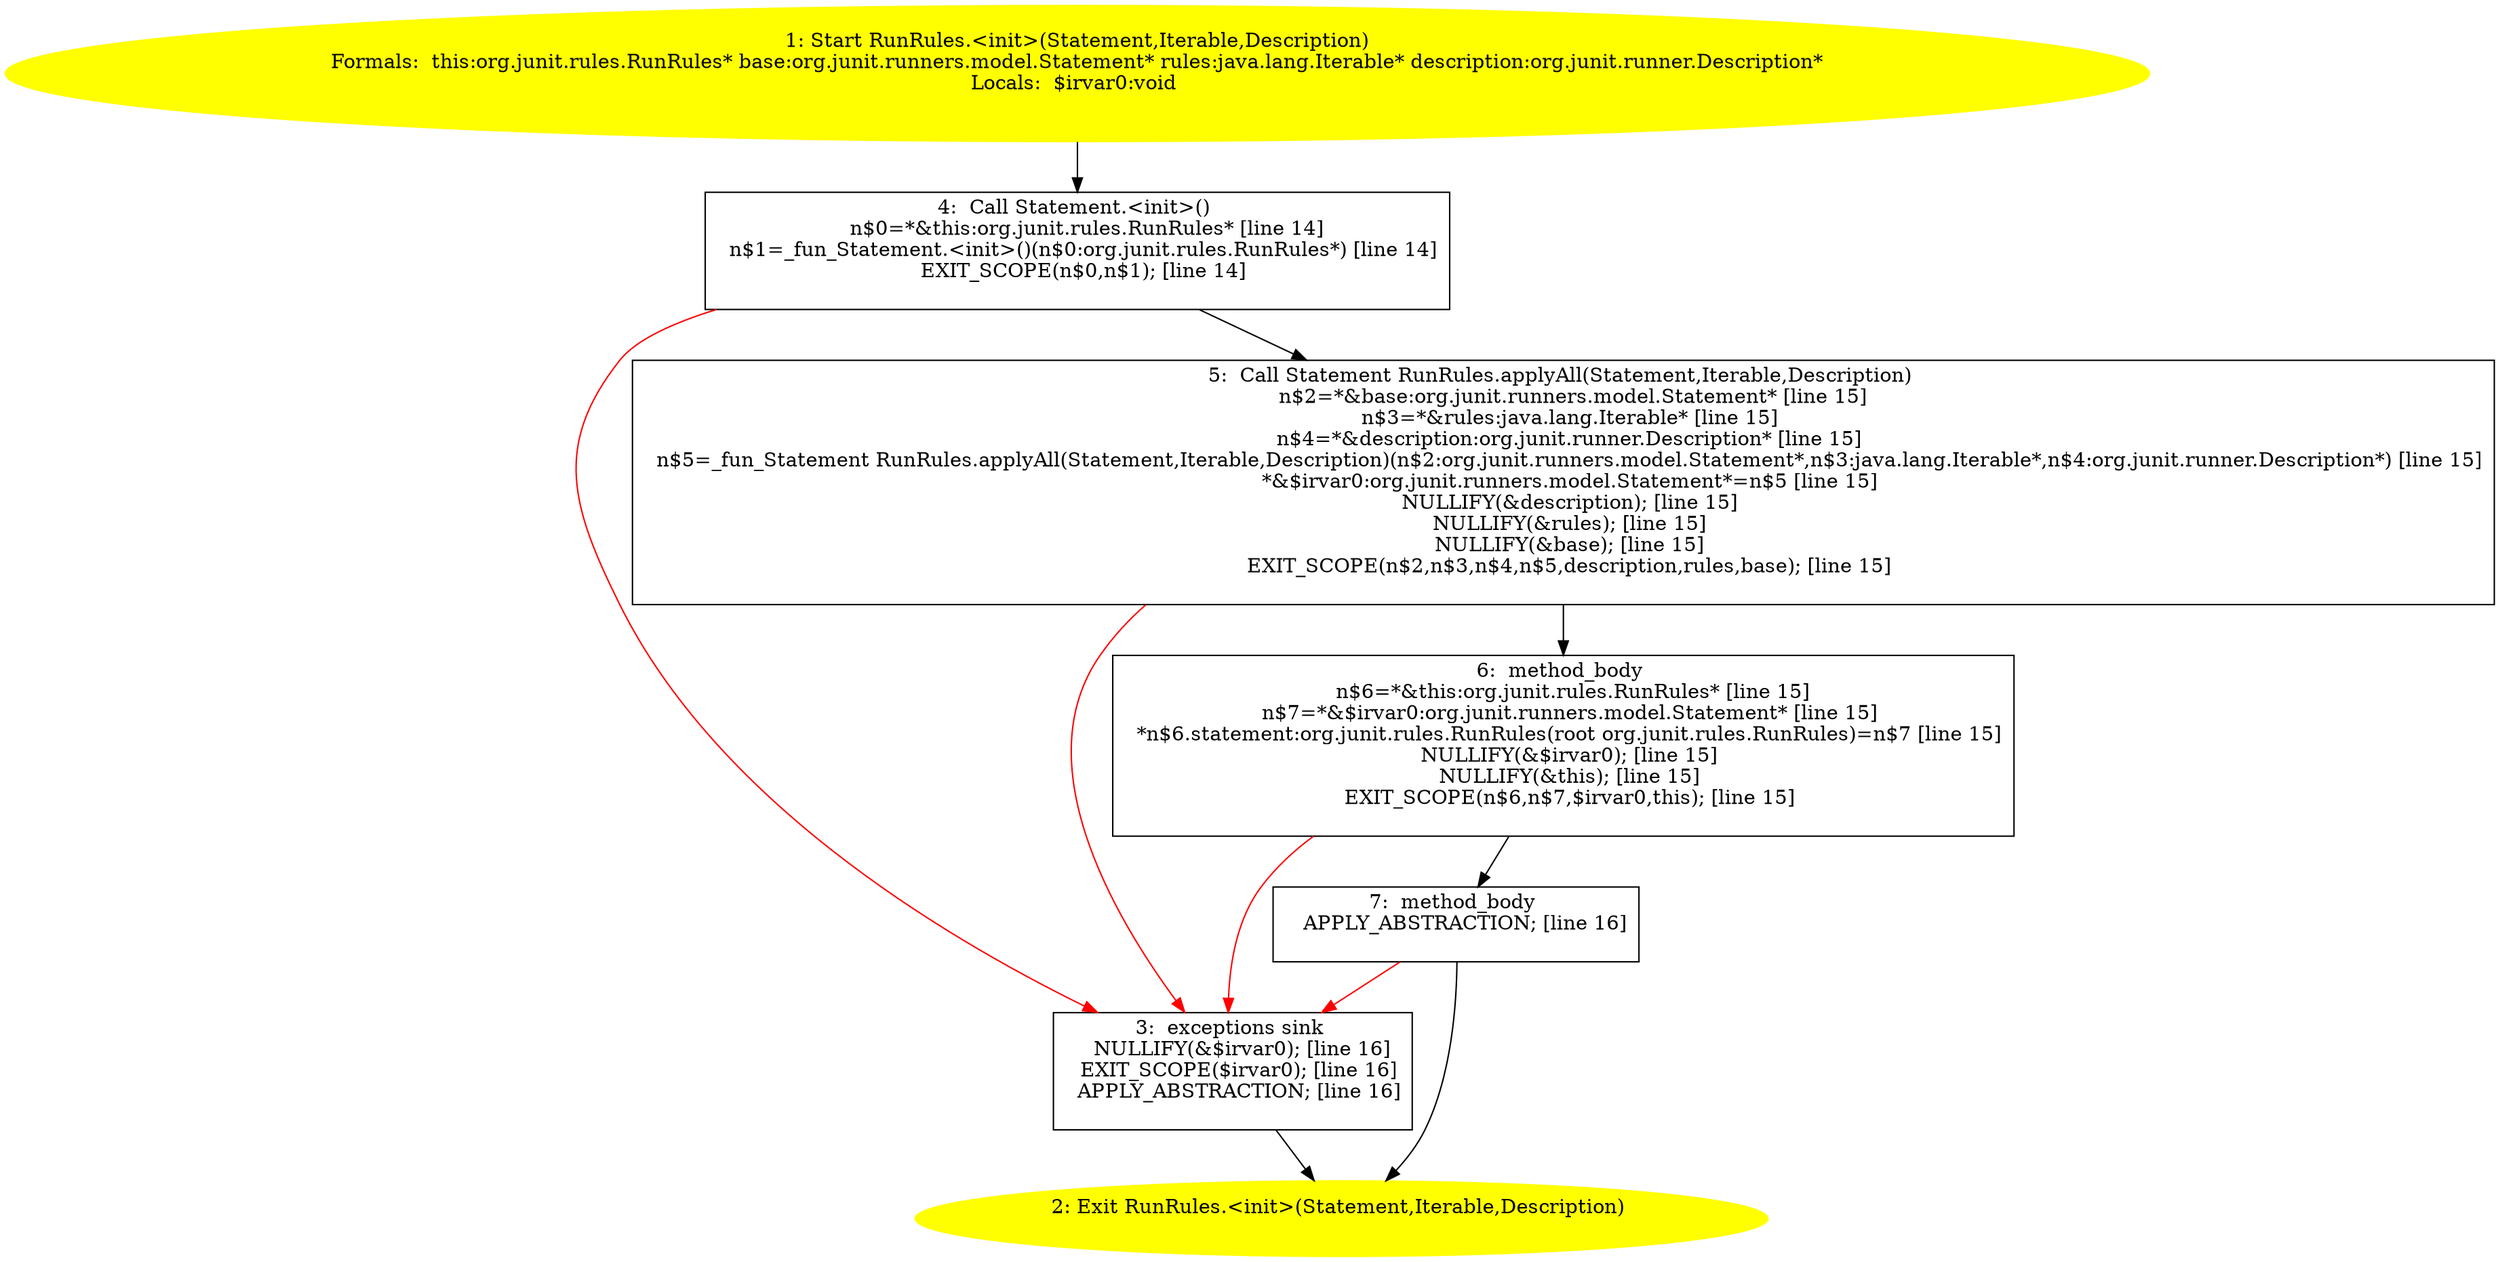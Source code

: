 /* @generated */
digraph cfg {
"org.junit.rules.RunRules.<init>(org.junit.runners.model.Statement,java.lang.Iterable,org.junit.runne.3e24d1d21059bb65047b5833d68c1547_1" [label="1: Start RunRules.<init>(Statement,Iterable,Description)\nFormals:  this:org.junit.rules.RunRules* base:org.junit.runners.model.Statement* rules:java.lang.Iterable* description:org.junit.runner.Description*\nLocals:  $irvar0:void \n  " color=yellow style=filled]
	

	 "org.junit.rules.RunRules.<init>(org.junit.runners.model.Statement,java.lang.Iterable,org.junit.runne.3e24d1d21059bb65047b5833d68c1547_1" -> "org.junit.rules.RunRules.<init>(org.junit.runners.model.Statement,java.lang.Iterable,org.junit.runne.3e24d1d21059bb65047b5833d68c1547_4" ;
"org.junit.rules.RunRules.<init>(org.junit.runners.model.Statement,java.lang.Iterable,org.junit.runne.3e24d1d21059bb65047b5833d68c1547_2" [label="2: Exit RunRules.<init>(Statement,Iterable,Description) \n  " color=yellow style=filled]
	

"org.junit.rules.RunRules.<init>(org.junit.runners.model.Statement,java.lang.Iterable,org.junit.runne.3e24d1d21059bb65047b5833d68c1547_3" [label="3:  exceptions sink \n   NULLIFY(&$irvar0); [line 16]\n  EXIT_SCOPE($irvar0); [line 16]\n  APPLY_ABSTRACTION; [line 16]\n " shape="box"]
	

	 "org.junit.rules.RunRules.<init>(org.junit.runners.model.Statement,java.lang.Iterable,org.junit.runne.3e24d1d21059bb65047b5833d68c1547_3" -> "org.junit.rules.RunRules.<init>(org.junit.runners.model.Statement,java.lang.Iterable,org.junit.runne.3e24d1d21059bb65047b5833d68c1547_2" ;
"org.junit.rules.RunRules.<init>(org.junit.runners.model.Statement,java.lang.Iterable,org.junit.runne.3e24d1d21059bb65047b5833d68c1547_4" [label="4:  Call Statement.<init>() \n   n$0=*&this:org.junit.rules.RunRules* [line 14]\n  n$1=_fun_Statement.<init>()(n$0:org.junit.rules.RunRules*) [line 14]\n  EXIT_SCOPE(n$0,n$1); [line 14]\n " shape="box"]
	

	 "org.junit.rules.RunRules.<init>(org.junit.runners.model.Statement,java.lang.Iterable,org.junit.runne.3e24d1d21059bb65047b5833d68c1547_4" -> "org.junit.rules.RunRules.<init>(org.junit.runners.model.Statement,java.lang.Iterable,org.junit.runne.3e24d1d21059bb65047b5833d68c1547_5" ;
	 "org.junit.rules.RunRules.<init>(org.junit.runners.model.Statement,java.lang.Iterable,org.junit.runne.3e24d1d21059bb65047b5833d68c1547_4" -> "org.junit.rules.RunRules.<init>(org.junit.runners.model.Statement,java.lang.Iterable,org.junit.runne.3e24d1d21059bb65047b5833d68c1547_3" [color="red" ];
"org.junit.rules.RunRules.<init>(org.junit.runners.model.Statement,java.lang.Iterable,org.junit.runne.3e24d1d21059bb65047b5833d68c1547_5" [label="5:  Call Statement RunRules.applyAll(Statement,Iterable,Description) \n   n$2=*&base:org.junit.runners.model.Statement* [line 15]\n  n$3=*&rules:java.lang.Iterable* [line 15]\n  n$4=*&description:org.junit.runner.Description* [line 15]\n  n$5=_fun_Statement RunRules.applyAll(Statement,Iterable,Description)(n$2:org.junit.runners.model.Statement*,n$3:java.lang.Iterable*,n$4:org.junit.runner.Description*) [line 15]\n  *&$irvar0:org.junit.runners.model.Statement*=n$5 [line 15]\n  NULLIFY(&description); [line 15]\n  NULLIFY(&rules); [line 15]\n  NULLIFY(&base); [line 15]\n  EXIT_SCOPE(n$2,n$3,n$4,n$5,description,rules,base); [line 15]\n " shape="box"]
	

	 "org.junit.rules.RunRules.<init>(org.junit.runners.model.Statement,java.lang.Iterable,org.junit.runne.3e24d1d21059bb65047b5833d68c1547_5" -> "org.junit.rules.RunRules.<init>(org.junit.runners.model.Statement,java.lang.Iterable,org.junit.runne.3e24d1d21059bb65047b5833d68c1547_6" ;
	 "org.junit.rules.RunRules.<init>(org.junit.runners.model.Statement,java.lang.Iterable,org.junit.runne.3e24d1d21059bb65047b5833d68c1547_5" -> "org.junit.rules.RunRules.<init>(org.junit.runners.model.Statement,java.lang.Iterable,org.junit.runne.3e24d1d21059bb65047b5833d68c1547_3" [color="red" ];
"org.junit.rules.RunRules.<init>(org.junit.runners.model.Statement,java.lang.Iterable,org.junit.runne.3e24d1d21059bb65047b5833d68c1547_6" [label="6:  method_body \n   n$6=*&this:org.junit.rules.RunRules* [line 15]\n  n$7=*&$irvar0:org.junit.runners.model.Statement* [line 15]\n  *n$6.statement:org.junit.rules.RunRules(root org.junit.rules.RunRules)=n$7 [line 15]\n  NULLIFY(&$irvar0); [line 15]\n  NULLIFY(&this); [line 15]\n  EXIT_SCOPE(n$6,n$7,$irvar0,this); [line 15]\n " shape="box"]
	

	 "org.junit.rules.RunRules.<init>(org.junit.runners.model.Statement,java.lang.Iterable,org.junit.runne.3e24d1d21059bb65047b5833d68c1547_6" -> "org.junit.rules.RunRules.<init>(org.junit.runners.model.Statement,java.lang.Iterable,org.junit.runne.3e24d1d21059bb65047b5833d68c1547_7" ;
	 "org.junit.rules.RunRules.<init>(org.junit.runners.model.Statement,java.lang.Iterable,org.junit.runne.3e24d1d21059bb65047b5833d68c1547_6" -> "org.junit.rules.RunRules.<init>(org.junit.runners.model.Statement,java.lang.Iterable,org.junit.runne.3e24d1d21059bb65047b5833d68c1547_3" [color="red" ];
"org.junit.rules.RunRules.<init>(org.junit.runners.model.Statement,java.lang.Iterable,org.junit.runne.3e24d1d21059bb65047b5833d68c1547_7" [label="7:  method_body \n   APPLY_ABSTRACTION; [line 16]\n " shape="box"]
	

	 "org.junit.rules.RunRules.<init>(org.junit.runners.model.Statement,java.lang.Iterable,org.junit.runne.3e24d1d21059bb65047b5833d68c1547_7" -> "org.junit.rules.RunRules.<init>(org.junit.runners.model.Statement,java.lang.Iterable,org.junit.runne.3e24d1d21059bb65047b5833d68c1547_2" ;
	 "org.junit.rules.RunRules.<init>(org.junit.runners.model.Statement,java.lang.Iterable,org.junit.runne.3e24d1d21059bb65047b5833d68c1547_7" -> "org.junit.rules.RunRules.<init>(org.junit.runners.model.Statement,java.lang.Iterable,org.junit.runne.3e24d1d21059bb65047b5833d68c1547_3" [color="red" ];
}
